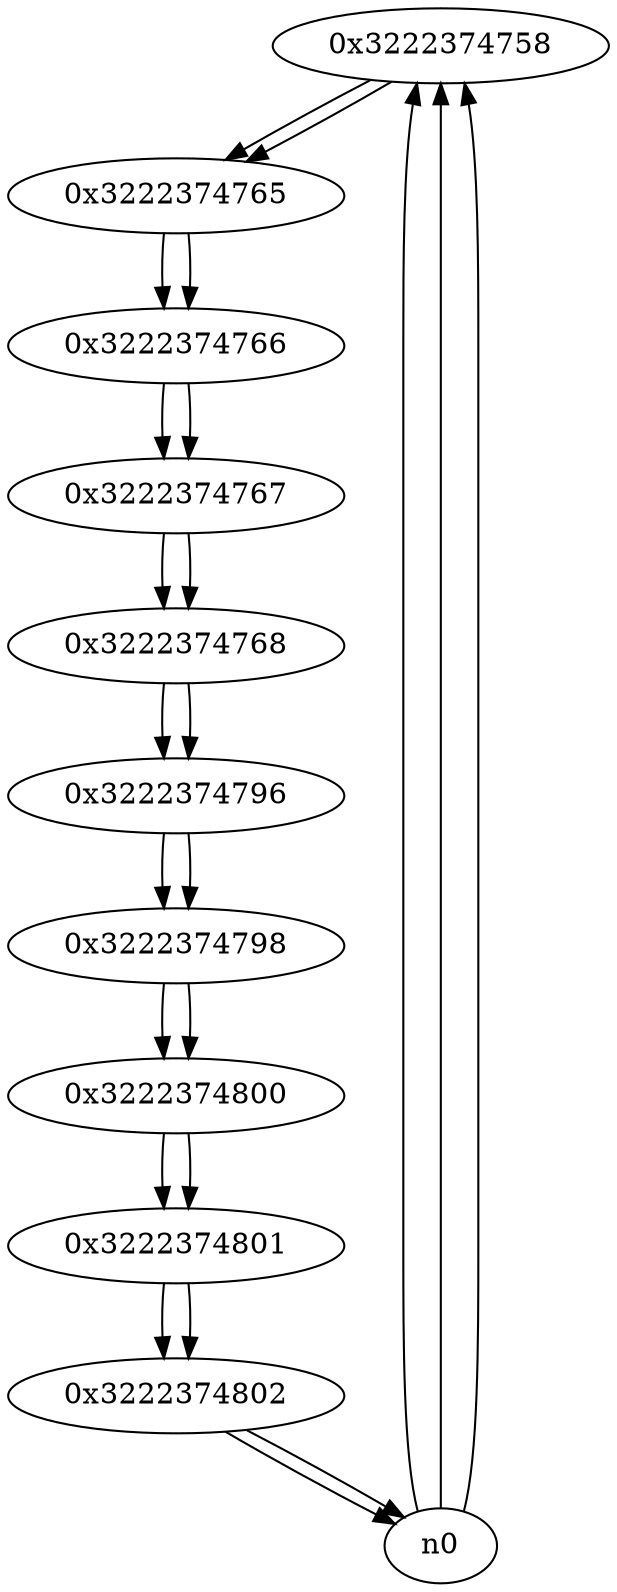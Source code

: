 digraph G{
/* nodes */
  n1 [label="0x3222374758"]
  n2 [label="0x3222374765"]
  n3 [label="0x3222374766"]
  n4 [label="0x3222374767"]
  n5 [label="0x3222374768"]
  n6 [label="0x3222374796"]
  n7 [label="0x3222374798"]
  n8 [label="0x3222374800"]
  n9 [label="0x3222374801"]
  n10 [label="0x3222374802"]
/* edges */
n1 -> n2;
n0 -> n1;
n0 -> n1;
n0 -> n1;
n2 -> n3;
n1 -> n2;
n3 -> n4;
n2 -> n3;
n4 -> n5;
n3 -> n4;
n5 -> n6;
n4 -> n5;
n6 -> n7;
n5 -> n6;
n7 -> n8;
n6 -> n7;
n8 -> n9;
n7 -> n8;
n9 -> n10;
n8 -> n9;
n10 -> n0;
n10 -> n0;
n9 -> n10;
}
